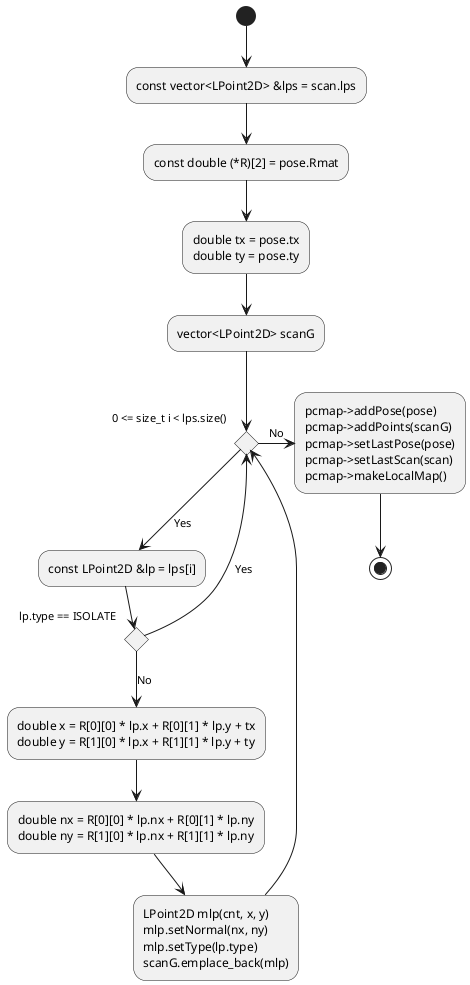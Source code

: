 @startuml

/'
    input1: const Scan2D &scan
    input2: const Pose2D &pose
'/

(*) --> "const vector<LPoint2D> &lps = scan.lps"
--> "const double (*R)[2] = pose.Rmat"
--> "double tx = pose.tx
double ty = pose.ty"
--> "vector<LPoint2D> scanG"
--> if "0 <= size_t i < lps.size()" as for_i then
--> [Yes] "const LPoint2D &lp = lps[i]"
--> if "lp.type == ISOLATE" then
--> [Yes] for_i
else
--> [No] "double x = R[0][0] * lp.x + R[0][1] * lp.y + tx
double y = R[1][0] * lp.x + R[1][1] * lp.y + ty"
--> "double nx = R[0][0] * lp.nx + R[0][1] * lp.ny
double ny = R[1][0] * lp.nx + R[1][1] * lp.ny"
--> "LPoint2D mlp(cnt, x, y)
mlp.setNormal(nx, ny)
mlp.setType(lp.type)
scanG.emplace_back(mlp)"
--> for_i
else
for_i -> [No] "pcmap->addPose(pose)
pcmap->addPoints(scanG)
pcmap->setLastPose(pose)
pcmap->setLastScan(scan)
pcmap->makeLocalMap()"
--> (*)

@enduml